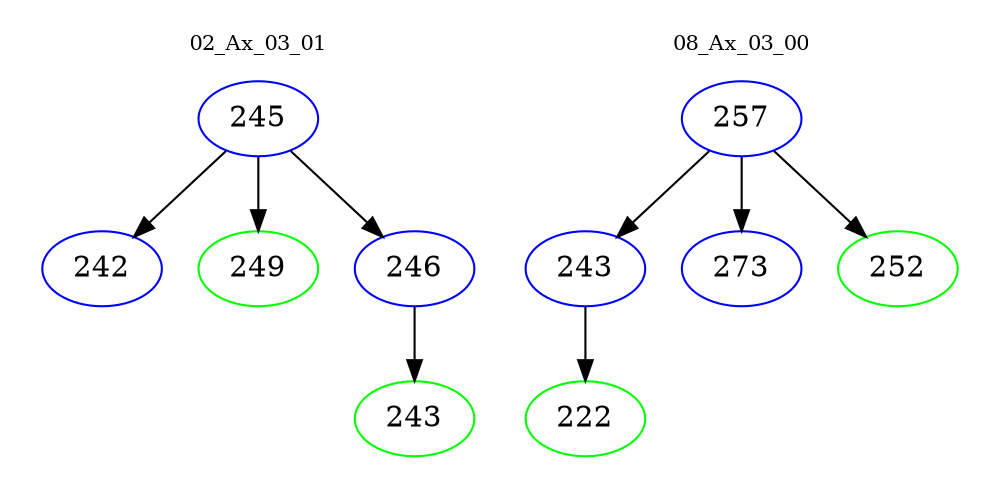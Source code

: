 digraph{
subgraph cluster_0 {
color = white
label = "02_Ax_03_01";
fontsize=10;
T0_245 [label="245", color="blue"]
T0_245 -> T0_242 [color="black"]
T0_242 [label="242", color="blue"]
T0_245 -> T0_249 [color="black"]
T0_249 [label="249", color="green"]
T0_245 -> T0_246 [color="black"]
T0_246 [label="246", color="blue"]
T0_246 -> T0_243 [color="black"]
T0_243 [label="243", color="green"]
}
subgraph cluster_1 {
color = white
label = "08_Ax_03_00";
fontsize=10;
T1_257 [label="257", color="blue"]
T1_257 -> T1_243 [color="black"]
T1_243 [label="243", color="blue"]
T1_243 -> T1_222 [color="black"]
T1_222 [label="222", color="green"]
T1_257 -> T1_273 [color="black"]
T1_273 [label="273", color="blue"]
T1_257 -> T1_252 [color="black"]
T1_252 [label="252", color="green"]
}
}
